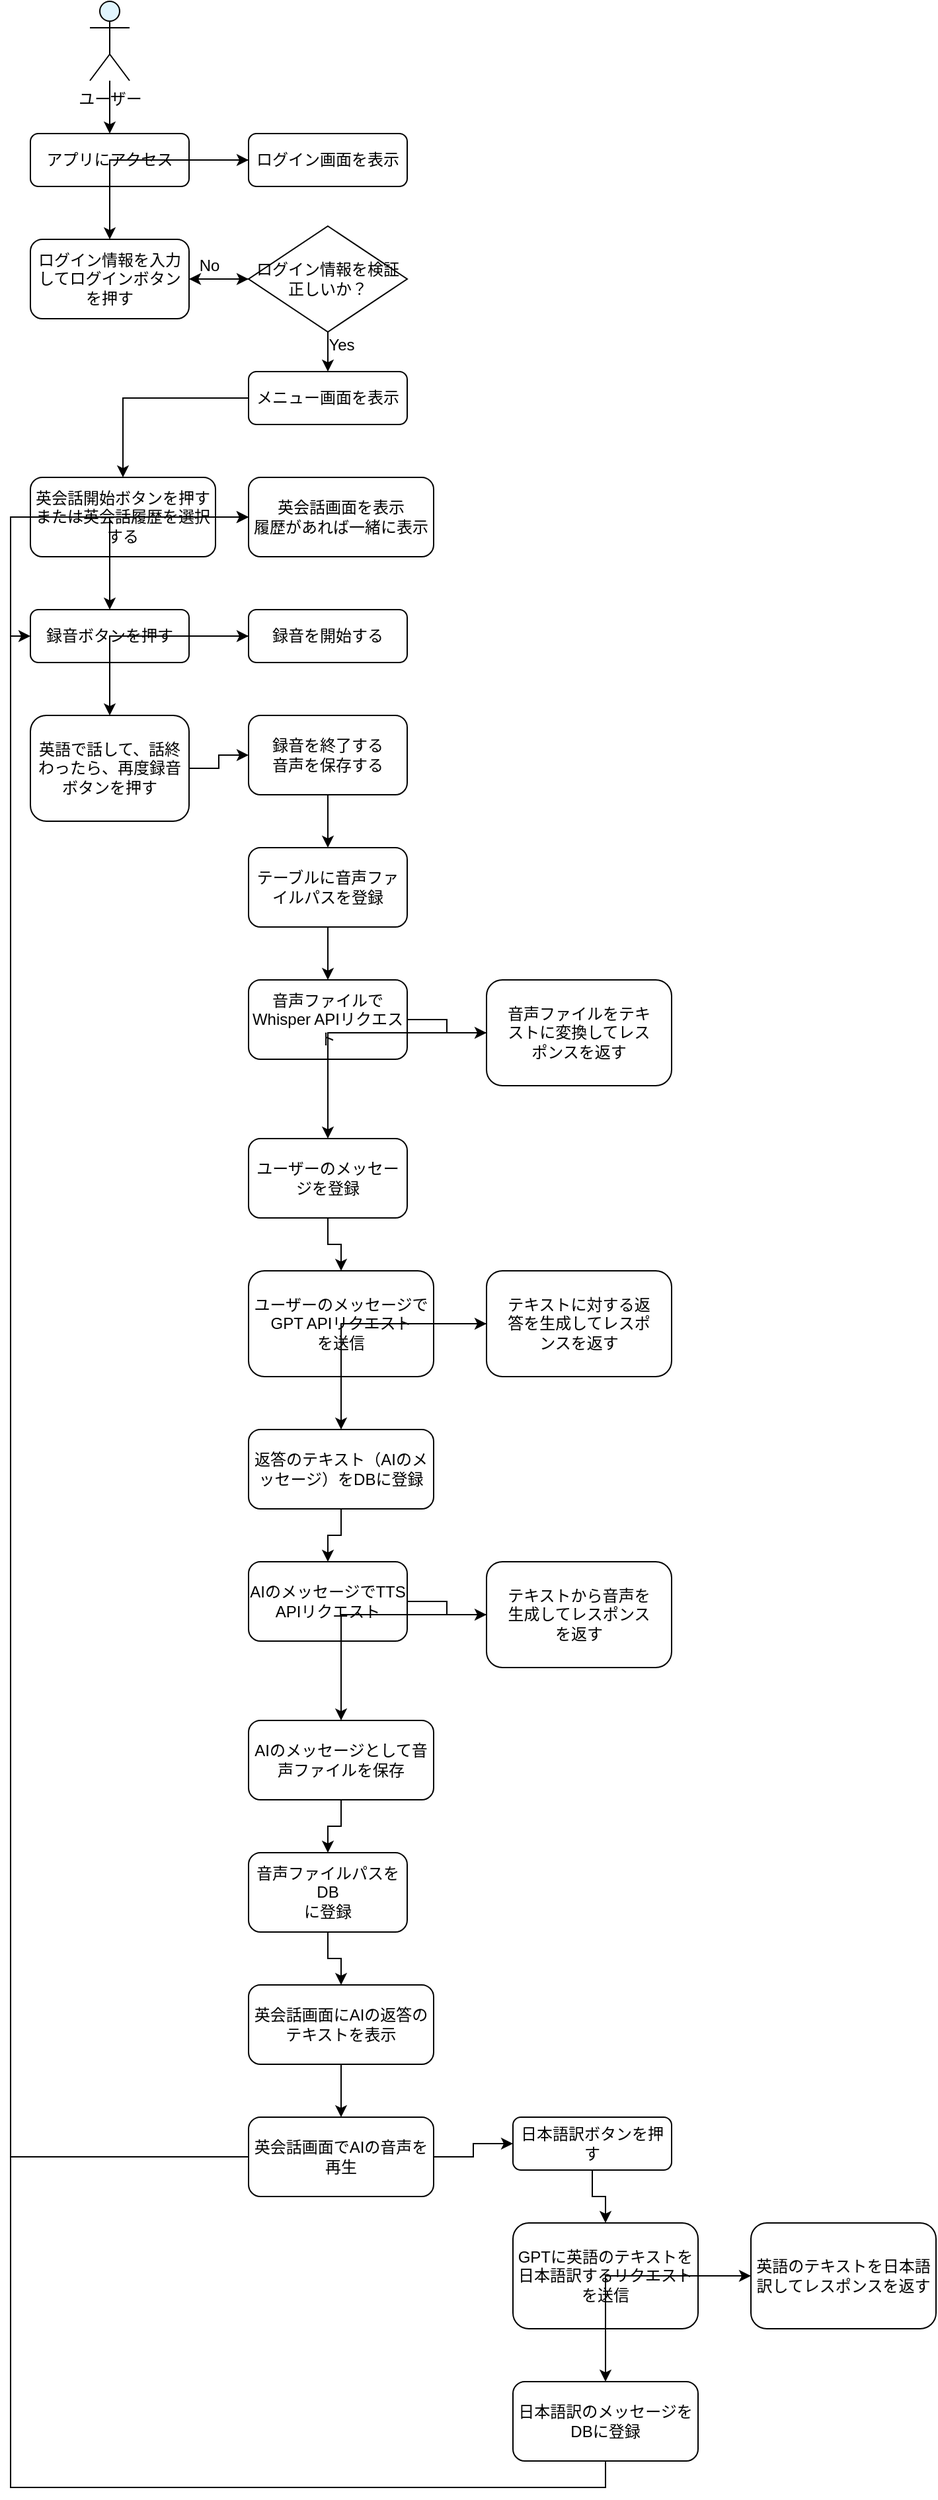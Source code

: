 <mxfile>
    <diagram name="AI英会話アプリフロー" id="flow-diagram">
        <mxGraphModel dx="671" dy="335" grid="1" gridSize="10" guides="1" tooltips="1" connect="1" arrows="1" fold="1" page="1" pageScale="1" pageWidth="1654" pageHeight="2336" math="0" shadow="0">
            <root>
                <mxCell id="0"/>
                <mxCell id="1" parent="0"/>
                <mxCell id="user" value="ユーザー" style="shape=umlActor;verticalLabelPosition=bottom;verticalAlign=top;html=1;outlineConnect=0;fillColor=#e1f5fe;" parent="1" vertex="1">
                    <mxGeometry x="80" y="40" width="30" height="60" as="geometry"/>
                </mxCell>
                <mxCell id="access" value="アプリにアクセス" style="rounded=1;whiteSpace=wrap;html=1;" parent="1" vertex="1">
                    <mxGeometry x="35" y="140" width="120" height="40" as="geometry"/>
                </mxCell>
                <mxCell id="login_screen" value="ログイン画面を表示" style="rounded=1;whiteSpace=wrap;html=1;" parent="1" vertex="1">
                    <mxGeometry x="200" y="140" width="120" height="40" as="geometry"/>
                </mxCell>
                <mxCell id="login_input" value="ログイン情報を入力&lt;br&gt;してログインボタンを押す" style="rounded=1;whiteSpace=wrap;html=1;" parent="1" vertex="1">
                    <mxGeometry x="35" y="220" width="120" height="60" as="geometry"/>
                </mxCell>
                <mxCell id="login_verify" value="ログイン情報を検証&lt;br&gt;正しいか？" style="rhombus;whiteSpace=wrap;html=1;" parent="1" vertex="1">
                    <mxGeometry x="200" y="210" width="120" height="80" as="geometry"/>
                </mxCell>
                <mxCell id="menu" value="メニュー画面を表示" style="rounded=1;whiteSpace=wrap;html=1;" parent="1" vertex="1">
                    <mxGeometry x="200" y="320" width="120" height="40" as="geometry"/>
                </mxCell>
                <mxCell id="start_conversation" value="英会話開始ボタンを押す&lt;br&gt;または英会話履歴を選択する" style="rounded=1;whiteSpace=wrap;html=1;" parent="1" vertex="1">
                    <mxGeometry x="35" y="400" width="140" height="60" as="geometry"/>
                </mxCell>
                <mxCell id="conversation_screen" value="英会話画面を表示&lt;br&gt;履歴があれば一緒に表示" style="rounded=1;whiteSpace=wrap;html=1;" parent="1" vertex="1">
                    <mxGeometry x="200" y="400" width="140" height="60" as="geometry"/>
                </mxCell>
                <mxCell id="record_button" value="録音ボタンを押す" style="rounded=1;whiteSpace=wrap;html=1;" parent="1" vertex="1">
                    <mxGeometry x="35" y="500" width="120" height="40" as="geometry"/>
                </mxCell>
                <mxCell id="start_record" value="録音を開始する" style="rounded=1;whiteSpace=wrap;html=1;" parent="1" vertex="1">
                    <mxGeometry x="200" y="500" width="120" height="40" as="geometry"/>
                </mxCell>
                <mxCell id="speak" value="英語で話して、話終&lt;br&gt;わったら、再度録音&lt;br&gt;ボタンを押す" style="rounded=1;whiteSpace=wrap;html=1;" parent="1" vertex="1">
                    <mxGeometry x="35" y="580" width="120" height="80" as="geometry"/>
                </mxCell>
                <mxCell id="end_record" value="録音を終了する&lt;br&gt;音声を保存する" style="rounded=1;whiteSpace=wrap;html=1;" parent="1" vertex="1">
                    <mxGeometry x="200" y="580" width="120" height="60" as="geometry"/>
                </mxCell>
                <mxCell id="save_audio_path" value="テーブルに音声ファ&lt;br&gt;イルパスを登録" style="rounded=1;whiteSpace=wrap;html=1;" parent="1" vertex="1">
                    <mxGeometry x="200" y="680" width="120" height="60" as="geometry"/>
                </mxCell>
                <mxCell id="whisper_api" value="音声ファイルで&lt;br&gt;Whisper APIリクエスト" style="rounded=1;whiteSpace=wrap;html=1;" parent="1" vertex="1">
                    <mxGeometry x="200" y="780" width="120" height="60" as="geometry"/>
                </mxCell>
                <mxCell id="speech_to_text" value="音声ファイルをテキ&lt;br&gt;ストに変換してレス&lt;br&gt;ポンスを返す" style="rounded=1;whiteSpace=wrap;html=1;" parent="1" vertex="1">
                    <mxGeometry x="380" y="780" width="140" height="80" as="geometry"/>
                </mxCell>
                <mxCell id="save_user_message" value="ユーザーのメッセー&lt;br&gt;ジを登録" style="rounded=1;whiteSpace=wrap;html=1;" parent="1" vertex="1">
                    <mxGeometry x="200" y="900" width="120" height="60" as="geometry"/>
                </mxCell>
                <mxCell id="gpt_api" value="ユーザーのメッセージで&lt;br&gt;GPT APIリクエスト&lt;br&gt;を送信" style="rounded=1;whiteSpace=wrap;html=1;" parent="1" vertex="1">
                    <mxGeometry x="200" y="1000" width="140" height="80" as="geometry"/>
                </mxCell>
                <mxCell id="ai_response" value="テキストに対する返&lt;br&gt;答を生成してレスポ&lt;br&gt;ンスを返す" style="rounded=1;whiteSpace=wrap;html=1;" parent="1" vertex="1">
                    <mxGeometry x="380" y="1000" width="140" height="80" as="geometry"/>
                </mxCell>
                <mxCell id="save_ai_message" value="返答のテキスト（AIのメ&lt;br&gt;ッセージ）をDBに登録" style="rounded=1;whiteSpace=wrap;html=1;" parent="1" vertex="1">
                    <mxGeometry x="200" y="1120" width="140" height="60" as="geometry"/>
                </mxCell>
                <mxCell id="tts_api" value="AIのメッセージでTTS&lt;br&gt;APIリクエスト" style="rounded=1;whiteSpace=wrap;html=1;" parent="1" vertex="1">
                    <mxGeometry x="200" y="1220" width="120" height="60" as="geometry"/>
                </mxCell>
                <mxCell id="text_to_speech" value="テキストから音声を&lt;br&gt;生成してレスポンス&lt;br&gt;を返す" style="rounded=1;whiteSpace=wrap;html=1;" parent="1" vertex="1">
                    <mxGeometry x="380" y="1220" width="140" height="80" as="geometry"/>
                </mxCell>
                <mxCell id="save_ai_audio" value="AIのメッセージとして音&lt;br&gt;声ファイルを保存" style="rounded=1;whiteSpace=wrap;html=1;" parent="1" vertex="1">
                    <mxGeometry x="200" y="1340" width="140" height="60" as="geometry"/>
                </mxCell>
                <mxCell id="save_ai_audio_path" value="音声ファイルパスをDB&lt;br&gt;に登録" style="rounded=1;whiteSpace=wrap;html=1;" parent="1" vertex="1">
                    <mxGeometry x="200" y="1440" width="120" height="60" as="geometry"/>
                </mxCell>
                <mxCell id="display_ai_text" value="英会話画面にAIの返答の&lt;br&gt;テキストを表示" style="rounded=1;whiteSpace=wrap;html=1;" parent="1" vertex="1">
                    <mxGeometry x="200" y="1540" width="140" height="60" as="geometry"/>
                </mxCell>
                <mxCell id="play_ai_audio" value="英会話画面でAIの音声を&lt;br&gt;再生" style="rounded=1;whiteSpace=wrap;html=1;" parent="1" vertex="1">
                    <mxGeometry x="200" y="1640" width="140" height="60" as="geometry"/>
                </mxCell>
                <mxCell id="translate_button" value="日本語訳ボタンを押す" style="rounded=1;whiteSpace=wrap;html=1;" parent="1" vertex="1">
                    <mxGeometry x="400" y="1640" width="120" height="40" as="geometry"/>
                </mxCell>
                <mxCell id="translate_request" value="GPTに英語のテキストを&lt;br&gt;日本語訳するリクエスト&lt;br&gt;を送信" style="rounded=1;whiteSpace=wrap;html=1;" parent="1" vertex="1">
                    <mxGeometry x="400" y="1720" width="140" height="80" as="geometry"/>
                </mxCell>
                <mxCell id="translate_response" value="英語のテキストを日本語&lt;br&gt;訳してレスポンスを返す" style="rounded=1;whiteSpace=wrap;html=1;" parent="1" vertex="1">
                    <mxGeometry x="580" y="1720" width="140" height="80" as="geometry"/>
                </mxCell>
                <mxCell id="save_translation" value="日本語訳のメッセージを&lt;br&gt;DBに登録" style="rounded=1;whiteSpace=wrap;html=1;" parent="1" vertex="1">
                    <mxGeometry x="400" y="1840" width="140" height="60" as="geometry"/>
                </mxCell>
                <mxCell id="arrow1" style="edgeStyle=orthogonalEdgeStyle;rounded=0;orthogonalLoop=1;jettySize=auto;html=1;" parent="1" source="user" target="access" edge="1">
                    <mxGeometry relative="1" as="geometry"/>
                </mxCell>
                <mxCell id="arrow2" style="edgeStyle=orthogonalEdgeStyle;rounded=0;orthogonalLoop=1;jettySize=auto;html=1;" parent="1" source="access" target="login_screen" edge="1">
                    <mxGeometry relative="1" as="geometry"/>
                </mxCell>
                <mxCell id="arrow3" style="edgeStyle=orthogonalEdgeStyle;rounded=0;orthogonalLoop=1;jettySize=auto;html=1;" parent="1" source="login_screen" target="login_input" edge="1">
                    <mxGeometry relative="1" as="geometry"/>
                </mxCell>
                <mxCell id="arrow4" style="edgeStyle=orthogonalEdgeStyle;rounded=0;orthogonalLoop=1;jettySize=auto;html=1;" parent="1" source="login_input" target="login_verify" edge="1">
                    <mxGeometry relative="1" as="geometry"/>
                </mxCell>
                <mxCell id="arrow5" style="edgeStyle=orthogonalEdgeStyle;rounded=0;orthogonalLoop=1;jettySize=auto;html=1;" parent="1" source="login_verify" target="login_input" edge="1">
                    <mxGeometry relative="1" as="geometry"/>
                </mxCell>
                <mxCell id="arrow6" style="edgeStyle=orthogonalEdgeStyle;rounded=0;orthogonalLoop=1;jettySize=auto;html=1;" parent="1" source="login_verify" target="menu" edge="1">
                    <mxGeometry relative="1" as="geometry"/>
                </mxCell>
                <mxCell id="arrow7" style="edgeStyle=orthogonalEdgeStyle;rounded=0;orthogonalLoop=1;jettySize=auto;html=1;" parent="1" source="menu" target="start_conversation" edge="1">
                    <mxGeometry relative="1" as="geometry"/>
                </mxCell>
                <mxCell id="arrow8" style="edgeStyle=orthogonalEdgeStyle;rounded=0;orthogonalLoop=1;jettySize=auto;html=1;" parent="1" source="start_conversation" target="conversation_screen" edge="1">
                    <mxGeometry relative="1" as="geometry"/>
                </mxCell>
                <mxCell id="arrow9" style="edgeStyle=orthogonalEdgeStyle;rounded=0;orthogonalLoop=1;jettySize=auto;html=1;" parent="1" source="conversation_screen" target="record_button" edge="1">
                    <mxGeometry relative="1" as="geometry"/>
                </mxCell>
                <mxCell id="arrow10" style="edgeStyle=orthogonalEdgeStyle;rounded=0;orthogonalLoop=1;jettySize=auto;html=1;" parent="1" source="record_button" target="start_record" edge="1">
                    <mxGeometry relative="1" as="geometry"/>
                </mxCell>
                <mxCell id="arrow11" style="edgeStyle=orthogonalEdgeStyle;rounded=0;orthogonalLoop=1;jettySize=auto;html=1;" parent="1" source="start_record" target="speak" edge="1">
                    <mxGeometry relative="1" as="geometry"/>
                </mxCell>
                <mxCell id="arrow12" style="edgeStyle=orthogonalEdgeStyle;rounded=0;orthogonalLoop=1;jettySize=auto;html=1;" parent="1" source="speak" target="end_record" edge="1">
                    <mxGeometry relative="1" as="geometry"/>
                </mxCell>
                <mxCell id="arrow13" style="edgeStyle=orthogonalEdgeStyle;rounded=0;orthogonalLoop=1;jettySize=auto;html=1;" parent="1" source="end_record" target="save_audio_path" edge="1">
                    <mxGeometry relative="1" as="geometry"/>
                </mxCell>
                <mxCell id="arrow14" style="edgeStyle=orthogonalEdgeStyle;rounded=0;orthogonalLoop=1;jettySize=auto;html=1;" parent="1" source="save_audio_path" target="whisper_api" edge="1">
                    <mxGeometry relative="1" as="geometry"/>
                </mxCell>
                <mxCell id="arrow15" style="edgeStyle=orthogonalEdgeStyle;rounded=0;orthogonalLoop=1;jettySize=auto;html=1;" parent="1" source="whisper_api" target="speech_to_text" edge="1">
                    <mxGeometry relative="1" as="geometry"/>
                </mxCell>
                <mxCell id="arrow16" style="edgeStyle=orthogonalEdgeStyle;rounded=0;orthogonalLoop=1;jettySize=auto;html=1;" parent="1" source="speech_to_text" target="save_user_message" edge="1">
                    <mxGeometry relative="1" as="geometry"/>
                </mxCell>
                <mxCell id="arrow17" style="edgeStyle=orthogonalEdgeStyle;rounded=0;orthogonalLoop=1;jettySize=auto;html=1;" parent="1" source="save_user_message" target="gpt_api" edge="1">
                    <mxGeometry relative="1" as="geometry"/>
                </mxCell>
                <mxCell id="arrow18" style="edgeStyle=orthogonalEdgeStyle;rounded=0;orthogonalLoop=1;jettySize=auto;html=1;" parent="1" source="gpt_api" target="ai_response" edge="1">
                    <mxGeometry relative="1" as="geometry"/>
                </mxCell>
                <mxCell id="arrow19" style="edgeStyle=orthogonalEdgeStyle;rounded=0;orthogonalLoop=1;jettySize=auto;html=1;" parent="1" source="ai_response" target="save_ai_message" edge="1">
                    <mxGeometry relative="1" as="geometry"/>
                </mxCell>
                <mxCell id="arrow20" style="edgeStyle=orthogonalEdgeStyle;rounded=0;orthogonalLoop=1;jettySize=auto;html=1;" parent="1" source="save_ai_message" target="tts_api" edge="1">
                    <mxGeometry relative="1" as="geometry"/>
                </mxCell>
                <mxCell id="arrow21" style="edgeStyle=orthogonalEdgeStyle;rounded=0;orthogonalLoop=1;jettySize=auto;html=1;" parent="1" source="tts_api" target="text_to_speech" edge="1">
                    <mxGeometry relative="1" as="geometry"/>
                </mxCell>
                <mxCell id="arrow22" style="edgeStyle=orthogonalEdgeStyle;rounded=0;orthogonalLoop=1;jettySize=auto;html=1;" parent="1" source="text_to_speech" target="save_ai_audio" edge="1">
                    <mxGeometry relative="1" as="geometry"/>
                </mxCell>
                <mxCell id="arrow23" style="edgeStyle=orthogonalEdgeStyle;rounded=0;orthogonalLoop=1;jettySize=auto;html=1;" parent="1" source="save_ai_audio" target="save_ai_audio_path" edge="1">
                    <mxGeometry relative="1" as="geometry"/>
                </mxCell>
                <mxCell id="arrow24" style="edgeStyle=orthogonalEdgeStyle;rounded=0;orthogonalLoop=1;jettySize=auto;html=1;" parent="1" source="save_ai_audio_path" target="display_ai_text" edge="1">
                    <mxGeometry relative="1" as="geometry"/>
                </mxCell>
                <mxCell id="arrow25" style="edgeStyle=orthogonalEdgeStyle;rounded=0;orthogonalLoop=1;jettySize=auto;html=1;" parent="1" source="display_ai_text" target="play_ai_audio" edge="1">
                    <mxGeometry relative="1" as="geometry"/>
                </mxCell>
                <mxCell id="arrow26" style="edgeStyle=orthogonalEdgeStyle;rounded=0;orthogonalLoop=1;jettySize=auto;html=1;" parent="1" source="play_ai_audio" target="translate_button" edge="1">
                    <mxGeometry relative="1" as="geometry"/>
                </mxCell>
                <mxCell id="arrow27" style="edgeStyle=orthogonalEdgeStyle;rounded=0;orthogonalLoop=1;jettySize=auto;html=1;" parent="1" source="translate_button" target="translate_request" edge="1">
                    <mxGeometry relative="1" as="geometry"/>
                </mxCell>
                <mxCell id="arrow28" style="edgeStyle=orthogonalEdgeStyle;rounded=0;orthogonalLoop=1;jettySize=auto;html=1;" parent="1" source="translate_request" target="translate_response" edge="1">
                    <mxGeometry relative="1" as="geometry"/>
                </mxCell>
                <mxCell id="arrow29" style="edgeStyle=orthogonalEdgeStyle;rounded=0;orthogonalLoop=1;jettySize=auto;html=1;" parent="1" source="translate_response" target="save_translation" edge="1">
                    <mxGeometry relative="1" as="geometry"/>
                </mxCell>
                <mxCell id="arrow30" style="edgeStyle=orthogonalEdgeStyle;rounded=0;orthogonalLoop=1;jettySize=auto;html=1;" parent="1" source="save_translation" target="conversation_screen" edge="1">
                    <mxGeometry relative="1" as="geometry">
                        <Array as="points">
                            <mxPoint x="470" y="1920"/>
                            <mxPoint x="20" y="1920"/>
                            <mxPoint x="20" y="430"/>
                            <mxPoint x="270" y="430"/>
                        </Array>
                    </mxGeometry>
                </mxCell>
                <mxCell id="arrow31" style="edgeStyle=orthogonalEdgeStyle;rounded=0;orthogonalLoop=1;jettySize=auto;html=1;" parent="1" source="play_ai_audio" target="record_button" edge="1">
                    <mxGeometry relative="1" as="geometry">
                        <Array as="points">
                            <mxPoint x="20" y="1670"/>
                            <mxPoint x="20" y="520"/>
                            <mxPoint x="95" y="520"/>
                        </Array>
                    </mxGeometry>
                </mxCell>
                <mxCell id="no_label" value="No" style="text;html=1;align=center;verticalAlign=middle;resizable=0;points=[];autosize=1;" parent="1" vertex="1">
                    <mxGeometry x="155" y="230" width="30" height="20" as="geometry"/>
                </mxCell>
                <mxCell id="yes_label" value="Yes" style="text;html=1;align=center;verticalAlign=middle;resizable=0;points=[];autosize=1;" parent="1" vertex="1">
                    <mxGeometry x="255" y="290" width="30" height="20" as="geometry"/>
                </mxCell>
            </root>
        </mxGraphModel>
    </diagram>
</mxfile>
